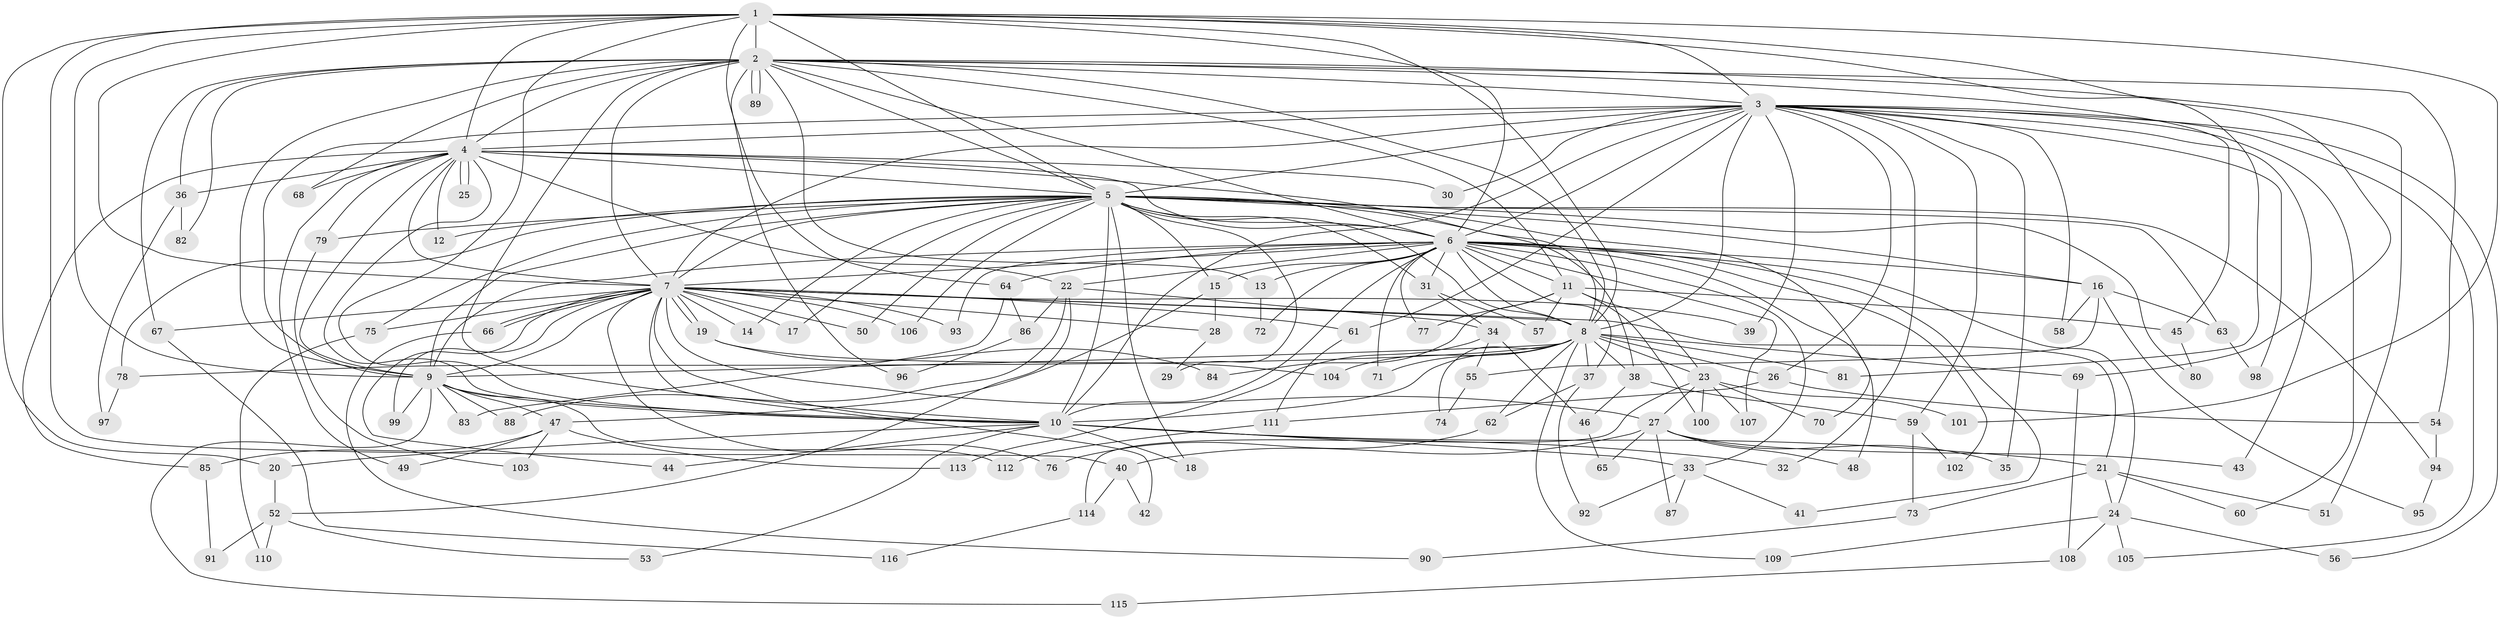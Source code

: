 // Generated by graph-tools (version 1.1) at 2025/49/03/09/25 03:49:36]
// undirected, 116 vertices, 257 edges
graph export_dot {
graph [start="1"]
  node [color=gray90,style=filled];
  1;
  2;
  3;
  4;
  5;
  6;
  7;
  8;
  9;
  10;
  11;
  12;
  13;
  14;
  15;
  16;
  17;
  18;
  19;
  20;
  21;
  22;
  23;
  24;
  25;
  26;
  27;
  28;
  29;
  30;
  31;
  32;
  33;
  34;
  35;
  36;
  37;
  38;
  39;
  40;
  41;
  42;
  43;
  44;
  45;
  46;
  47;
  48;
  49;
  50;
  51;
  52;
  53;
  54;
  55;
  56;
  57;
  58;
  59;
  60;
  61;
  62;
  63;
  64;
  65;
  66;
  67;
  68;
  69;
  70;
  71;
  72;
  73;
  74;
  75;
  76;
  77;
  78;
  79;
  80;
  81;
  82;
  83;
  84;
  85;
  86;
  87;
  88;
  89;
  90;
  91;
  92;
  93;
  94;
  95;
  96;
  97;
  98;
  99;
  100;
  101;
  102;
  103;
  104;
  105;
  106;
  107;
  108;
  109;
  110;
  111;
  112;
  113;
  114;
  115;
  116;
  1 -- 2;
  1 -- 3;
  1 -- 4;
  1 -- 5;
  1 -- 6;
  1 -- 7;
  1 -- 8;
  1 -- 9;
  1 -- 10;
  1 -- 20;
  1 -- 40;
  1 -- 64;
  1 -- 69;
  1 -- 81;
  1 -- 101;
  2 -- 3;
  2 -- 4;
  2 -- 5;
  2 -- 6;
  2 -- 7;
  2 -- 8;
  2 -- 9;
  2 -- 10;
  2 -- 11;
  2 -- 13;
  2 -- 36;
  2 -- 45;
  2 -- 51;
  2 -- 54;
  2 -- 67;
  2 -- 68;
  2 -- 82;
  2 -- 89;
  2 -- 89;
  2 -- 96;
  3 -- 4;
  3 -- 5;
  3 -- 6;
  3 -- 7;
  3 -- 8;
  3 -- 9;
  3 -- 10;
  3 -- 26;
  3 -- 30;
  3 -- 32;
  3 -- 35;
  3 -- 39;
  3 -- 43;
  3 -- 56;
  3 -- 58;
  3 -- 59;
  3 -- 60;
  3 -- 61;
  3 -- 98;
  3 -- 105;
  4 -- 5;
  4 -- 6;
  4 -- 7;
  4 -- 8;
  4 -- 9;
  4 -- 10;
  4 -- 12;
  4 -- 22;
  4 -- 25;
  4 -- 25;
  4 -- 30;
  4 -- 36;
  4 -- 49;
  4 -- 68;
  4 -- 79;
  4 -- 85;
  5 -- 6;
  5 -- 7;
  5 -- 8;
  5 -- 9;
  5 -- 10;
  5 -- 12;
  5 -- 14;
  5 -- 15;
  5 -- 16;
  5 -- 17;
  5 -- 18;
  5 -- 29;
  5 -- 31;
  5 -- 38;
  5 -- 50;
  5 -- 63;
  5 -- 70;
  5 -- 75;
  5 -- 78;
  5 -- 79;
  5 -- 80;
  5 -- 94;
  5 -- 106;
  6 -- 7;
  6 -- 8;
  6 -- 9;
  6 -- 10;
  6 -- 11;
  6 -- 13;
  6 -- 15;
  6 -- 16;
  6 -- 22;
  6 -- 24;
  6 -- 31;
  6 -- 33;
  6 -- 37;
  6 -- 41;
  6 -- 48;
  6 -- 64;
  6 -- 71;
  6 -- 72;
  6 -- 77;
  6 -- 93;
  6 -- 102;
  6 -- 107;
  7 -- 8;
  7 -- 9;
  7 -- 10;
  7 -- 14;
  7 -- 17;
  7 -- 19;
  7 -- 19;
  7 -- 21;
  7 -- 27;
  7 -- 28;
  7 -- 39;
  7 -- 42;
  7 -- 44;
  7 -- 50;
  7 -- 61;
  7 -- 66;
  7 -- 66;
  7 -- 67;
  7 -- 75;
  7 -- 76;
  7 -- 93;
  7 -- 99;
  7 -- 106;
  8 -- 9;
  8 -- 10;
  8 -- 23;
  8 -- 26;
  8 -- 37;
  8 -- 38;
  8 -- 62;
  8 -- 69;
  8 -- 71;
  8 -- 74;
  8 -- 78;
  8 -- 81;
  8 -- 104;
  8 -- 109;
  9 -- 10;
  9 -- 47;
  9 -- 83;
  9 -- 88;
  9 -- 99;
  9 -- 112;
  9 -- 115;
  10 -- 18;
  10 -- 20;
  10 -- 21;
  10 -- 32;
  10 -- 33;
  10 -- 44;
  10 -- 53;
  11 -- 23;
  11 -- 45;
  11 -- 57;
  11 -- 77;
  11 -- 84;
  11 -- 100;
  13 -- 72;
  15 -- 28;
  15 -- 47;
  16 -- 55;
  16 -- 58;
  16 -- 63;
  16 -- 95;
  19 -- 84;
  19 -- 104;
  20 -- 52;
  21 -- 24;
  21 -- 51;
  21 -- 60;
  21 -- 73;
  22 -- 34;
  22 -- 52;
  22 -- 86;
  22 -- 88;
  23 -- 27;
  23 -- 70;
  23 -- 100;
  23 -- 101;
  23 -- 107;
  23 -- 114;
  24 -- 56;
  24 -- 105;
  24 -- 108;
  24 -- 109;
  26 -- 54;
  26 -- 111;
  27 -- 35;
  27 -- 40;
  27 -- 43;
  27 -- 48;
  27 -- 65;
  27 -- 87;
  28 -- 29;
  31 -- 34;
  31 -- 57;
  33 -- 41;
  33 -- 87;
  33 -- 92;
  34 -- 46;
  34 -- 55;
  34 -- 113;
  36 -- 82;
  36 -- 97;
  37 -- 62;
  37 -- 92;
  38 -- 46;
  38 -- 59;
  40 -- 42;
  40 -- 114;
  45 -- 80;
  46 -- 65;
  47 -- 49;
  47 -- 85;
  47 -- 103;
  47 -- 113;
  52 -- 53;
  52 -- 91;
  52 -- 110;
  54 -- 94;
  55 -- 74;
  59 -- 73;
  59 -- 102;
  61 -- 111;
  62 -- 76;
  63 -- 98;
  64 -- 83;
  64 -- 86;
  66 -- 90;
  67 -- 116;
  69 -- 108;
  73 -- 90;
  75 -- 110;
  78 -- 97;
  79 -- 103;
  85 -- 91;
  86 -- 96;
  94 -- 95;
  108 -- 115;
  111 -- 112;
  114 -- 116;
}
